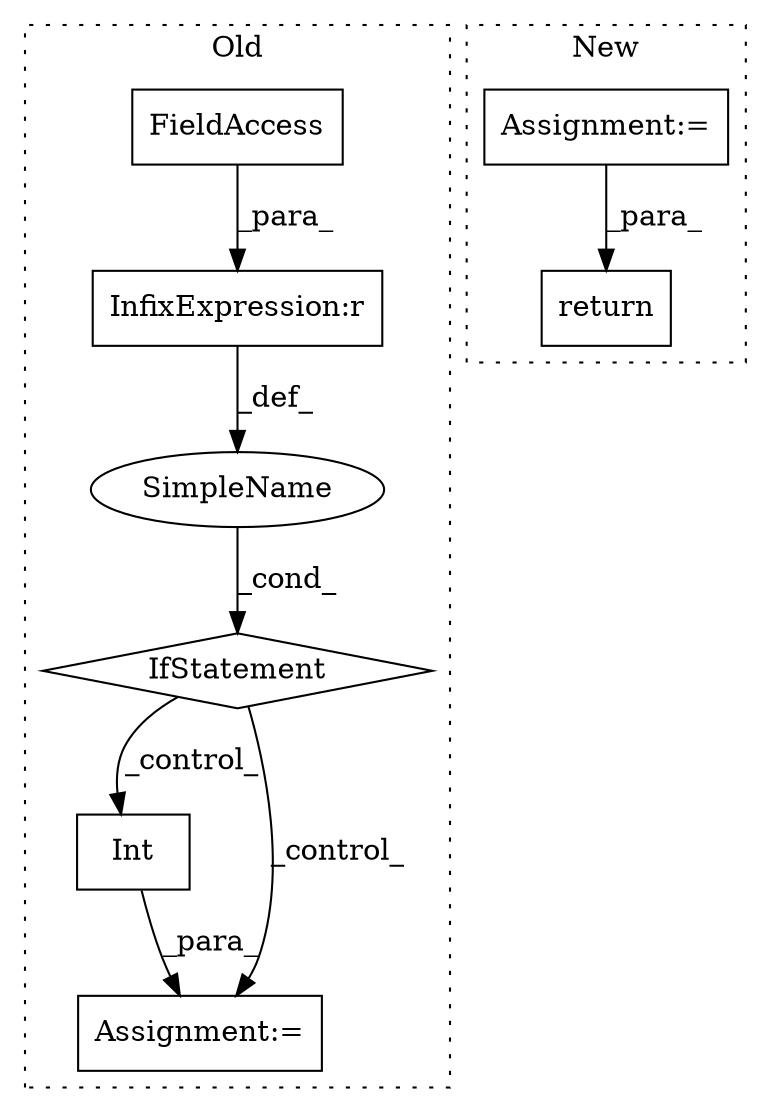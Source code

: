 digraph G {
subgraph cluster0 {
1 [label="Int" a="32" s="2216" l="5" shape="box"];
3 [label="Assignment:=" a="7" s="2213" l="1" shape="box"];
5 [label="IfStatement" a="25" s="1875,1909" l="4,2" shape="diamond"];
6 [label="SimpleName" a="42" s="" l="" shape="ellipse"];
7 [label="InfixExpression:r" a="27" s="1889" l="4" shape="box"];
8 [label="FieldAccess" a="22" s="1893" l="16" shape="box"];
label = "Old";
style="dotted";
}
subgraph cluster1 {
2 [label="return" a="41" s="2725" l="14" shape="box"];
4 [label="Assignment:=" a="7" s="2698" l="1" shape="box"];
label = "New";
style="dotted";
}
1 -> 3 [label="_para_"];
4 -> 2 [label="_para_"];
5 -> 1 [label="_control_"];
5 -> 3 [label="_control_"];
6 -> 5 [label="_cond_"];
7 -> 6 [label="_def_"];
8 -> 7 [label="_para_"];
}